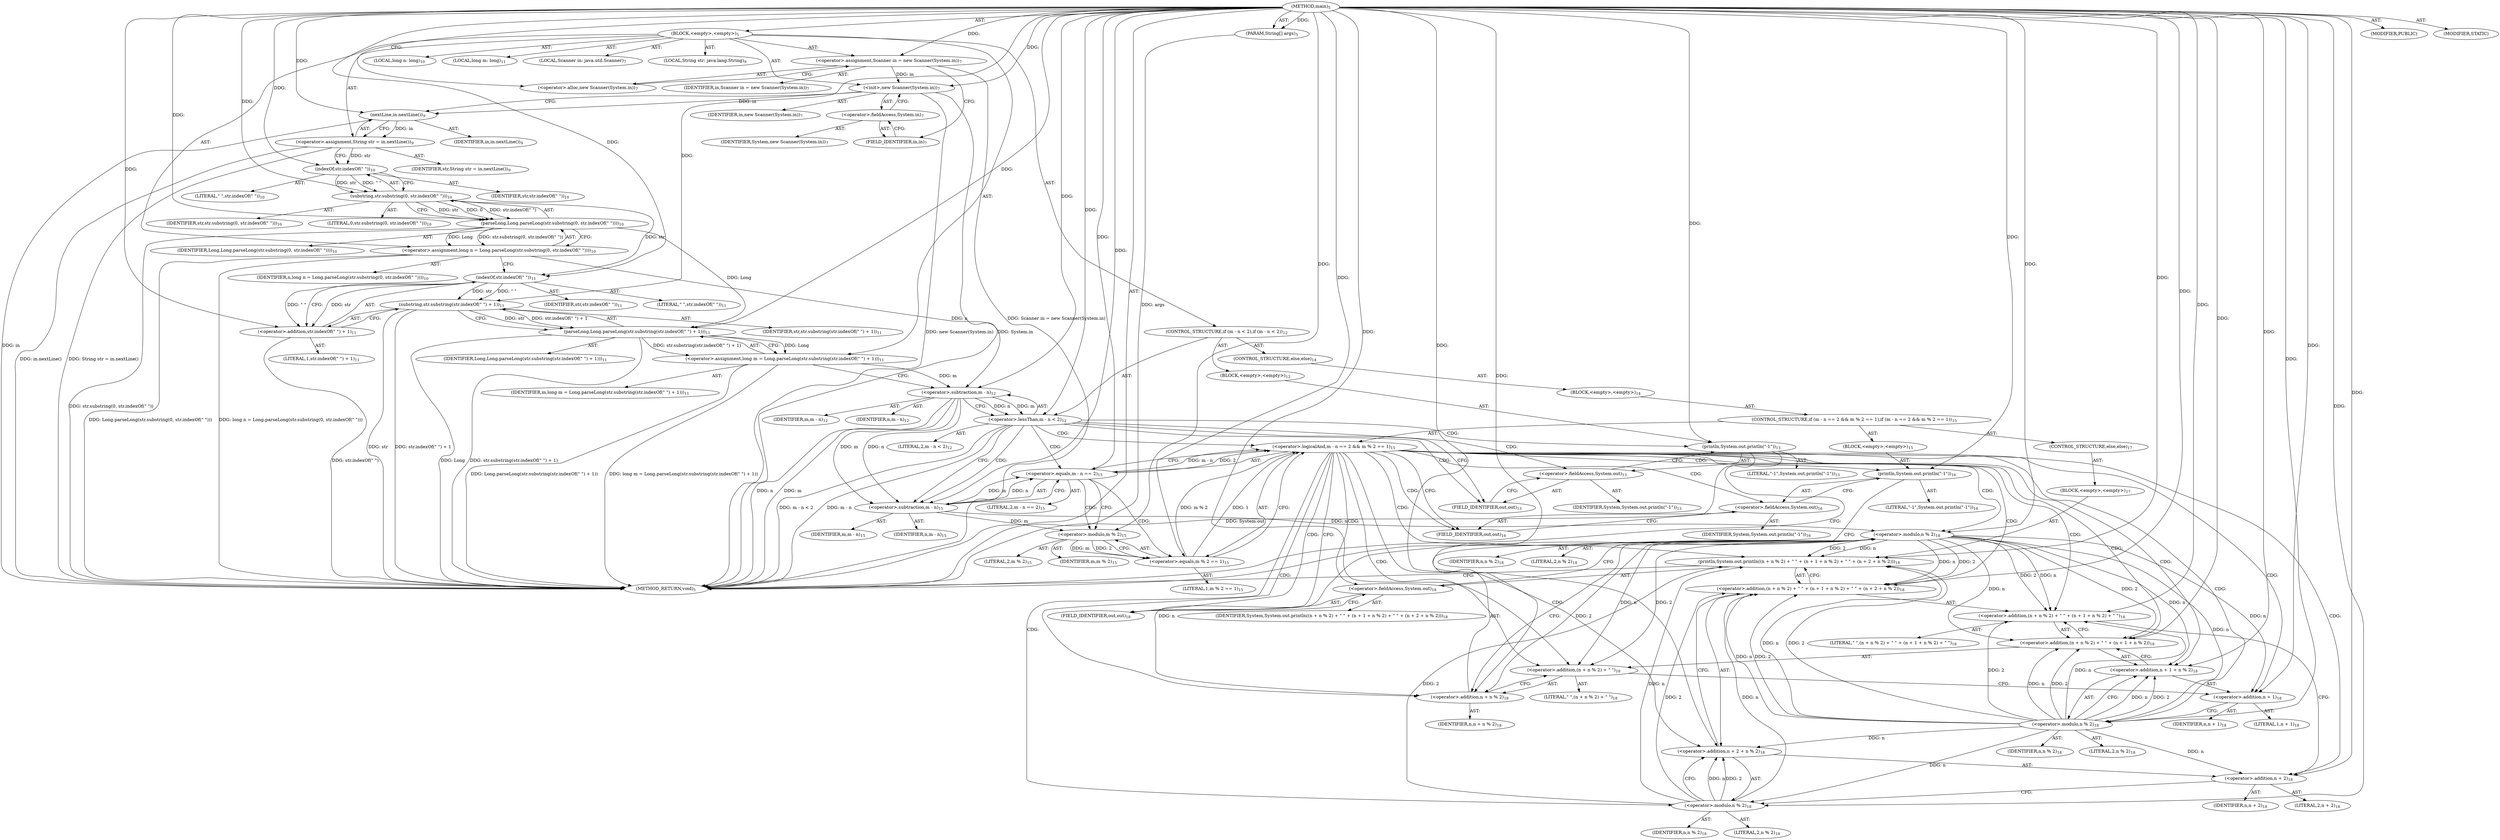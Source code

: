 digraph "main" {  
"19" [label = <(METHOD,main)<SUB>5</SUB>> ]
"20" [label = <(PARAM,String[] args)<SUB>5</SUB>> ]
"21" [label = <(BLOCK,&lt;empty&gt;,&lt;empty&gt;)<SUB>5</SUB>> ]
"4" [label = <(LOCAL,Scanner in: java.util.Scanner)<SUB>7</SUB>> ]
"22" [label = <(&lt;operator&gt;.assignment,Scanner in = new Scanner(System.in))<SUB>7</SUB>> ]
"23" [label = <(IDENTIFIER,in,Scanner in = new Scanner(System.in))<SUB>7</SUB>> ]
"24" [label = <(&lt;operator&gt;.alloc,new Scanner(System.in))<SUB>7</SUB>> ]
"25" [label = <(&lt;init&gt;,new Scanner(System.in))<SUB>7</SUB>> ]
"3" [label = <(IDENTIFIER,in,new Scanner(System.in))<SUB>7</SUB>> ]
"26" [label = <(&lt;operator&gt;.fieldAccess,System.in)<SUB>7</SUB>> ]
"27" [label = <(IDENTIFIER,System,new Scanner(System.in))<SUB>7</SUB>> ]
"28" [label = <(FIELD_IDENTIFIER,in,in)<SUB>7</SUB>> ]
"29" [label = <(LOCAL,String str: java.lang.String)<SUB>9</SUB>> ]
"30" [label = <(&lt;operator&gt;.assignment,String str = in.nextLine())<SUB>9</SUB>> ]
"31" [label = <(IDENTIFIER,str,String str = in.nextLine())<SUB>9</SUB>> ]
"32" [label = <(nextLine,in.nextLine())<SUB>9</SUB>> ]
"33" [label = <(IDENTIFIER,in,in.nextLine())<SUB>9</SUB>> ]
"34" [label = <(LOCAL,long n: long)<SUB>10</SUB>> ]
"35" [label = <(&lt;operator&gt;.assignment,long n = Long.parseLong(str.substring(0, str.indexOf(&quot; &quot;))))<SUB>10</SUB>> ]
"36" [label = <(IDENTIFIER,n,long n = Long.parseLong(str.substring(0, str.indexOf(&quot; &quot;))))<SUB>10</SUB>> ]
"37" [label = <(parseLong,Long.parseLong(str.substring(0, str.indexOf(&quot; &quot;))))<SUB>10</SUB>> ]
"38" [label = <(IDENTIFIER,Long,Long.parseLong(str.substring(0, str.indexOf(&quot; &quot;))))<SUB>10</SUB>> ]
"39" [label = <(substring,str.substring(0, str.indexOf(&quot; &quot;)))<SUB>10</SUB>> ]
"40" [label = <(IDENTIFIER,str,str.substring(0, str.indexOf(&quot; &quot;)))<SUB>10</SUB>> ]
"41" [label = <(LITERAL,0,str.substring(0, str.indexOf(&quot; &quot;)))<SUB>10</SUB>> ]
"42" [label = <(indexOf,str.indexOf(&quot; &quot;))<SUB>10</SUB>> ]
"43" [label = <(IDENTIFIER,str,str.indexOf(&quot; &quot;))<SUB>10</SUB>> ]
"44" [label = <(LITERAL,&quot; &quot;,str.indexOf(&quot; &quot;))<SUB>10</SUB>> ]
"45" [label = <(LOCAL,long m: long)<SUB>11</SUB>> ]
"46" [label = <(&lt;operator&gt;.assignment,long m = Long.parseLong(str.substring(str.indexOf(&quot; &quot;) + 1)))<SUB>11</SUB>> ]
"47" [label = <(IDENTIFIER,m,long m = Long.parseLong(str.substring(str.indexOf(&quot; &quot;) + 1)))<SUB>11</SUB>> ]
"48" [label = <(parseLong,Long.parseLong(str.substring(str.indexOf(&quot; &quot;) + 1)))<SUB>11</SUB>> ]
"49" [label = <(IDENTIFIER,Long,Long.parseLong(str.substring(str.indexOf(&quot; &quot;) + 1)))<SUB>11</SUB>> ]
"50" [label = <(substring,str.substring(str.indexOf(&quot; &quot;) + 1))<SUB>11</SUB>> ]
"51" [label = <(IDENTIFIER,str,str.substring(str.indexOf(&quot; &quot;) + 1))<SUB>11</SUB>> ]
"52" [label = <(&lt;operator&gt;.addition,str.indexOf(&quot; &quot;) + 1)<SUB>11</SUB>> ]
"53" [label = <(indexOf,str.indexOf(&quot; &quot;))<SUB>11</SUB>> ]
"54" [label = <(IDENTIFIER,str,str.indexOf(&quot; &quot;))<SUB>11</SUB>> ]
"55" [label = <(LITERAL,&quot; &quot;,str.indexOf(&quot; &quot;))<SUB>11</SUB>> ]
"56" [label = <(LITERAL,1,str.indexOf(&quot; &quot;) + 1)<SUB>11</SUB>> ]
"57" [label = <(CONTROL_STRUCTURE,if (m - n &lt; 2),if (m - n &lt; 2))<SUB>12</SUB>> ]
"58" [label = <(&lt;operator&gt;.lessThan,m - n &lt; 2)<SUB>12</SUB>> ]
"59" [label = <(&lt;operator&gt;.subtraction,m - n)<SUB>12</SUB>> ]
"60" [label = <(IDENTIFIER,m,m - n)<SUB>12</SUB>> ]
"61" [label = <(IDENTIFIER,n,m - n)<SUB>12</SUB>> ]
"62" [label = <(LITERAL,2,m - n &lt; 2)<SUB>12</SUB>> ]
"63" [label = <(BLOCK,&lt;empty&gt;,&lt;empty&gt;)<SUB>12</SUB>> ]
"64" [label = <(println,System.out.println(&quot;-1&quot;))<SUB>13</SUB>> ]
"65" [label = <(&lt;operator&gt;.fieldAccess,System.out)<SUB>13</SUB>> ]
"66" [label = <(IDENTIFIER,System,System.out.println(&quot;-1&quot;))<SUB>13</SUB>> ]
"67" [label = <(FIELD_IDENTIFIER,out,out)<SUB>13</SUB>> ]
"68" [label = <(LITERAL,&quot;-1&quot;,System.out.println(&quot;-1&quot;))<SUB>13</SUB>> ]
"69" [label = <(CONTROL_STRUCTURE,else,else)<SUB>14</SUB>> ]
"70" [label = <(BLOCK,&lt;empty&gt;,&lt;empty&gt;)<SUB>14</SUB>> ]
"71" [label = <(CONTROL_STRUCTURE,if (m - n == 2 &amp;&amp; m % 2 == 1),if (m - n == 2 &amp;&amp; m % 2 == 1))<SUB>15</SUB>> ]
"72" [label = <(&lt;operator&gt;.logicalAnd,m - n == 2 &amp;&amp; m % 2 == 1)<SUB>15</SUB>> ]
"73" [label = <(&lt;operator&gt;.equals,m - n == 2)<SUB>15</SUB>> ]
"74" [label = <(&lt;operator&gt;.subtraction,m - n)<SUB>15</SUB>> ]
"75" [label = <(IDENTIFIER,m,m - n)<SUB>15</SUB>> ]
"76" [label = <(IDENTIFIER,n,m - n)<SUB>15</SUB>> ]
"77" [label = <(LITERAL,2,m - n == 2)<SUB>15</SUB>> ]
"78" [label = <(&lt;operator&gt;.equals,m % 2 == 1)<SUB>15</SUB>> ]
"79" [label = <(&lt;operator&gt;.modulo,m % 2)<SUB>15</SUB>> ]
"80" [label = <(IDENTIFIER,m,m % 2)<SUB>15</SUB>> ]
"81" [label = <(LITERAL,2,m % 2)<SUB>15</SUB>> ]
"82" [label = <(LITERAL,1,m % 2 == 1)<SUB>15</SUB>> ]
"83" [label = <(BLOCK,&lt;empty&gt;,&lt;empty&gt;)<SUB>15</SUB>> ]
"84" [label = <(println,System.out.println(&quot;-1&quot;))<SUB>16</SUB>> ]
"85" [label = <(&lt;operator&gt;.fieldAccess,System.out)<SUB>16</SUB>> ]
"86" [label = <(IDENTIFIER,System,System.out.println(&quot;-1&quot;))<SUB>16</SUB>> ]
"87" [label = <(FIELD_IDENTIFIER,out,out)<SUB>16</SUB>> ]
"88" [label = <(LITERAL,&quot;-1&quot;,System.out.println(&quot;-1&quot;))<SUB>16</SUB>> ]
"89" [label = <(CONTROL_STRUCTURE,else,else)<SUB>17</SUB>> ]
"90" [label = <(BLOCK,&lt;empty&gt;,&lt;empty&gt;)<SUB>17</SUB>> ]
"91" [label = <(println,System.out.println((n + n % 2) + &quot; &quot; + (n + 1 + n % 2) + &quot; &quot; + (n + 2 + n % 2)))<SUB>18</SUB>> ]
"92" [label = <(&lt;operator&gt;.fieldAccess,System.out)<SUB>18</SUB>> ]
"93" [label = <(IDENTIFIER,System,System.out.println((n + n % 2) + &quot; &quot; + (n + 1 + n % 2) + &quot; &quot; + (n + 2 + n % 2)))<SUB>18</SUB>> ]
"94" [label = <(FIELD_IDENTIFIER,out,out)<SUB>18</SUB>> ]
"95" [label = <(&lt;operator&gt;.addition,(n + n % 2) + &quot; &quot; + (n + 1 + n % 2) + &quot; &quot; + (n + 2 + n % 2))<SUB>18</SUB>> ]
"96" [label = <(&lt;operator&gt;.addition,(n + n % 2) + &quot; &quot; + (n + 1 + n % 2) + &quot; &quot;)<SUB>18</SUB>> ]
"97" [label = <(&lt;operator&gt;.addition,(n + n % 2) + &quot; &quot; + (n + 1 + n % 2))<SUB>18</SUB>> ]
"98" [label = <(&lt;operator&gt;.addition,(n + n % 2) + &quot; &quot;)<SUB>18</SUB>> ]
"99" [label = <(&lt;operator&gt;.addition,n + n % 2)<SUB>18</SUB>> ]
"100" [label = <(IDENTIFIER,n,n + n % 2)<SUB>18</SUB>> ]
"101" [label = <(&lt;operator&gt;.modulo,n % 2)<SUB>18</SUB>> ]
"102" [label = <(IDENTIFIER,n,n % 2)<SUB>18</SUB>> ]
"103" [label = <(LITERAL,2,n % 2)<SUB>18</SUB>> ]
"104" [label = <(LITERAL,&quot; &quot;,(n + n % 2) + &quot; &quot;)<SUB>18</SUB>> ]
"105" [label = <(&lt;operator&gt;.addition,n + 1 + n % 2)<SUB>18</SUB>> ]
"106" [label = <(&lt;operator&gt;.addition,n + 1)<SUB>18</SUB>> ]
"107" [label = <(IDENTIFIER,n,n + 1)<SUB>18</SUB>> ]
"108" [label = <(LITERAL,1,n + 1)<SUB>18</SUB>> ]
"109" [label = <(&lt;operator&gt;.modulo,n % 2)<SUB>18</SUB>> ]
"110" [label = <(IDENTIFIER,n,n % 2)<SUB>18</SUB>> ]
"111" [label = <(LITERAL,2,n % 2)<SUB>18</SUB>> ]
"112" [label = <(LITERAL,&quot; &quot;,(n + n % 2) + &quot; &quot; + (n + 1 + n % 2) + &quot; &quot;)<SUB>18</SUB>> ]
"113" [label = <(&lt;operator&gt;.addition,n + 2 + n % 2)<SUB>18</SUB>> ]
"114" [label = <(&lt;operator&gt;.addition,n + 2)<SUB>18</SUB>> ]
"115" [label = <(IDENTIFIER,n,n + 2)<SUB>18</SUB>> ]
"116" [label = <(LITERAL,2,n + 2)<SUB>18</SUB>> ]
"117" [label = <(&lt;operator&gt;.modulo,n % 2)<SUB>18</SUB>> ]
"118" [label = <(IDENTIFIER,n,n % 2)<SUB>18</SUB>> ]
"119" [label = <(LITERAL,2,n % 2)<SUB>18</SUB>> ]
"120" [label = <(MODIFIER,PUBLIC)> ]
"121" [label = <(MODIFIER,STATIC)> ]
"122" [label = <(METHOD_RETURN,void)<SUB>5</SUB>> ]
  "19" -> "20"  [ label = "AST: "] 
  "19" -> "21"  [ label = "AST: "] 
  "19" -> "120"  [ label = "AST: "] 
  "19" -> "121"  [ label = "AST: "] 
  "19" -> "122"  [ label = "AST: "] 
  "21" -> "4"  [ label = "AST: "] 
  "21" -> "22"  [ label = "AST: "] 
  "21" -> "25"  [ label = "AST: "] 
  "21" -> "29"  [ label = "AST: "] 
  "21" -> "30"  [ label = "AST: "] 
  "21" -> "34"  [ label = "AST: "] 
  "21" -> "35"  [ label = "AST: "] 
  "21" -> "45"  [ label = "AST: "] 
  "21" -> "46"  [ label = "AST: "] 
  "21" -> "57"  [ label = "AST: "] 
  "22" -> "23"  [ label = "AST: "] 
  "22" -> "24"  [ label = "AST: "] 
  "25" -> "3"  [ label = "AST: "] 
  "25" -> "26"  [ label = "AST: "] 
  "26" -> "27"  [ label = "AST: "] 
  "26" -> "28"  [ label = "AST: "] 
  "30" -> "31"  [ label = "AST: "] 
  "30" -> "32"  [ label = "AST: "] 
  "32" -> "33"  [ label = "AST: "] 
  "35" -> "36"  [ label = "AST: "] 
  "35" -> "37"  [ label = "AST: "] 
  "37" -> "38"  [ label = "AST: "] 
  "37" -> "39"  [ label = "AST: "] 
  "39" -> "40"  [ label = "AST: "] 
  "39" -> "41"  [ label = "AST: "] 
  "39" -> "42"  [ label = "AST: "] 
  "42" -> "43"  [ label = "AST: "] 
  "42" -> "44"  [ label = "AST: "] 
  "46" -> "47"  [ label = "AST: "] 
  "46" -> "48"  [ label = "AST: "] 
  "48" -> "49"  [ label = "AST: "] 
  "48" -> "50"  [ label = "AST: "] 
  "50" -> "51"  [ label = "AST: "] 
  "50" -> "52"  [ label = "AST: "] 
  "52" -> "53"  [ label = "AST: "] 
  "52" -> "56"  [ label = "AST: "] 
  "53" -> "54"  [ label = "AST: "] 
  "53" -> "55"  [ label = "AST: "] 
  "57" -> "58"  [ label = "AST: "] 
  "57" -> "63"  [ label = "AST: "] 
  "57" -> "69"  [ label = "AST: "] 
  "58" -> "59"  [ label = "AST: "] 
  "58" -> "62"  [ label = "AST: "] 
  "59" -> "60"  [ label = "AST: "] 
  "59" -> "61"  [ label = "AST: "] 
  "63" -> "64"  [ label = "AST: "] 
  "64" -> "65"  [ label = "AST: "] 
  "64" -> "68"  [ label = "AST: "] 
  "65" -> "66"  [ label = "AST: "] 
  "65" -> "67"  [ label = "AST: "] 
  "69" -> "70"  [ label = "AST: "] 
  "70" -> "71"  [ label = "AST: "] 
  "71" -> "72"  [ label = "AST: "] 
  "71" -> "83"  [ label = "AST: "] 
  "71" -> "89"  [ label = "AST: "] 
  "72" -> "73"  [ label = "AST: "] 
  "72" -> "78"  [ label = "AST: "] 
  "73" -> "74"  [ label = "AST: "] 
  "73" -> "77"  [ label = "AST: "] 
  "74" -> "75"  [ label = "AST: "] 
  "74" -> "76"  [ label = "AST: "] 
  "78" -> "79"  [ label = "AST: "] 
  "78" -> "82"  [ label = "AST: "] 
  "79" -> "80"  [ label = "AST: "] 
  "79" -> "81"  [ label = "AST: "] 
  "83" -> "84"  [ label = "AST: "] 
  "84" -> "85"  [ label = "AST: "] 
  "84" -> "88"  [ label = "AST: "] 
  "85" -> "86"  [ label = "AST: "] 
  "85" -> "87"  [ label = "AST: "] 
  "89" -> "90"  [ label = "AST: "] 
  "90" -> "91"  [ label = "AST: "] 
  "91" -> "92"  [ label = "AST: "] 
  "91" -> "95"  [ label = "AST: "] 
  "92" -> "93"  [ label = "AST: "] 
  "92" -> "94"  [ label = "AST: "] 
  "95" -> "96"  [ label = "AST: "] 
  "95" -> "113"  [ label = "AST: "] 
  "96" -> "97"  [ label = "AST: "] 
  "96" -> "112"  [ label = "AST: "] 
  "97" -> "98"  [ label = "AST: "] 
  "97" -> "105"  [ label = "AST: "] 
  "98" -> "99"  [ label = "AST: "] 
  "98" -> "104"  [ label = "AST: "] 
  "99" -> "100"  [ label = "AST: "] 
  "99" -> "101"  [ label = "AST: "] 
  "101" -> "102"  [ label = "AST: "] 
  "101" -> "103"  [ label = "AST: "] 
  "105" -> "106"  [ label = "AST: "] 
  "105" -> "109"  [ label = "AST: "] 
  "106" -> "107"  [ label = "AST: "] 
  "106" -> "108"  [ label = "AST: "] 
  "109" -> "110"  [ label = "AST: "] 
  "109" -> "111"  [ label = "AST: "] 
  "113" -> "114"  [ label = "AST: "] 
  "113" -> "117"  [ label = "AST: "] 
  "114" -> "115"  [ label = "AST: "] 
  "114" -> "116"  [ label = "AST: "] 
  "117" -> "118"  [ label = "AST: "] 
  "117" -> "119"  [ label = "AST: "] 
  "22" -> "28"  [ label = "CFG: "] 
  "25" -> "32"  [ label = "CFG: "] 
  "30" -> "42"  [ label = "CFG: "] 
  "35" -> "53"  [ label = "CFG: "] 
  "46" -> "59"  [ label = "CFG: "] 
  "24" -> "22"  [ label = "CFG: "] 
  "26" -> "25"  [ label = "CFG: "] 
  "32" -> "30"  [ label = "CFG: "] 
  "37" -> "35"  [ label = "CFG: "] 
  "48" -> "46"  [ label = "CFG: "] 
  "58" -> "67"  [ label = "CFG: "] 
  "58" -> "74"  [ label = "CFG: "] 
  "28" -> "26"  [ label = "CFG: "] 
  "39" -> "37"  [ label = "CFG: "] 
  "50" -> "48"  [ label = "CFG: "] 
  "59" -> "58"  [ label = "CFG: "] 
  "64" -> "122"  [ label = "CFG: "] 
  "42" -> "39"  [ label = "CFG: "] 
  "52" -> "50"  [ label = "CFG: "] 
  "65" -> "64"  [ label = "CFG: "] 
  "53" -> "52"  [ label = "CFG: "] 
  "67" -> "65"  [ label = "CFG: "] 
  "72" -> "87"  [ label = "CFG: "] 
  "72" -> "94"  [ label = "CFG: "] 
  "73" -> "72"  [ label = "CFG: "] 
  "73" -> "79"  [ label = "CFG: "] 
  "78" -> "72"  [ label = "CFG: "] 
  "84" -> "122"  [ label = "CFG: "] 
  "74" -> "73"  [ label = "CFG: "] 
  "79" -> "78"  [ label = "CFG: "] 
  "85" -> "84"  [ label = "CFG: "] 
  "91" -> "122"  [ label = "CFG: "] 
  "87" -> "85"  [ label = "CFG: "] 
  "92" -> "101"  [ label = "CFG: "] 
  "95" -> "91"  [ label = "CFG: "] 
  "94" -> "92"  [ label = "CFG: "] 
  "96" -> "114"  [ label = "CFG: "] 
  "113" -> "95"  [ label = "CFG: "] 
  "97" -> "96"  [ label = "CFG: "] 
  "114" -> "117"  [ label = "CFG: "] 
  "117" -> "113"  [ label = "CFG: "] 
  "98" -> "106"  [ label = "CFG: "] 
  "105" -> "97"  [ label = "CFG: "] 
  "99" -> "98"  [ label = "CFG: "] 
  "106" -> "109"  [ label = "CFG: "] 
  "109" -> "105"  [ label = "CFG: "] 
  "101" -> "99"  [ label = "CFG: "] 
  "19" -> "24"  [ label = "CFG: "] 
  "20" -> "122"  [ label = "DDG: args"] 
  "22" -> "122"  [ label = "DDG: Scanner in = new Scanner(System.in)"] 
  "25" -> "122"  [ label = "DDG: System.in"] 
  "25" -> "122"  [ label = "DDG: new Scanner(System.in)"] 
  "32" -> "122"  [ label = "DDG: in"] 
  "30" -> "122"  [ label = "DDG: in.nextLine()"] 
  "30" -> "122"  [ label = "DDG: String str = in.nextLine()"] 
  "37" -> "122"  [ label = "DDG: str.substring(0, str.indexOf(&quot; &quot;))"] 
  "35" -> "122"  [ label = "DDG: Long.parseLong(str.substring(0, str.indexOf(&quot; &quot;)))"] 
  "35" -> "122"  [ label = "DDG: long n = Long.parseLong(str.substring(0, str.indexOf(&quot; &quot;)))"] 
  "48" -> "122"  [ label = "DDG: Long"] 
  "50" -> "122"  [ label = "DDG: str"] 
  "52" -> "122"  [ label = "DDG: str.indexOf(&quot; &quot;)"] 
  "50" -> "122"  [ label = "DDG: str.indexOf(&quot; &quot;) + 1"] 
  "48" -> "122"  [ label = "DDG: str.substring(str.indexOf(&quot; &quot;) + 1)"] 
  "46" -> "122"  [ label = "DDG: Long.parseLong(str.substring(str.indexOf(&quot; &quot;) + 1))"] 
  "46" -> "122"  [ label = "DDG: long m = Long.parseLong(str.substring(str.indexOf(&quot; &quot;) + 1))"] 
  "59" -> "122"  [ label = "DDG: m"] 
  "59" -> "122"  [ label = "DDG: n"] 
  "58" -> "122"  [ label = "DDG: m - n"] 
  "58" -> "122"  [ label = "DDG: m - n &lt; 2"] 
  "64" -> "122"  [ label = "DDG: System.out"] 
  "19" -> "20"  [ label = "DDG: "] 
  "19" -> "22"  [ label = "DDG: "] 
  "32" -> "30"  [ label = "DDG: in"] 
  "37" -> "35"  [ label = "DDG: Long"] 
  "37" -> "35"  [ label = "DDG: str.substring(0, str.indexOf(&quot; &quot;))"] 
  "48" -> "46"  [ label = "DDG: Long"] 
  "48" -> "46"  [ label = "DDG: str.substring(str.indexOf(&quot; &quot;) + 1)"] 
  "22" -> "25"  [ label = "DDG: in"] 
  "19" -> "25"  [ label = "DDG: "] 
  "25" -> "32"  [ label = "DDG: in"] 
  "19" -> "32"  [ label = "DDG: "] 
  "19" -> "37"  [ label = "DDG: "] 
  "39" -> "37"  [ label = "DDG: str"] 
  "39" -> "37"  [ label = "DDG: 0"] 
  "39" -> "37"  [ label = "DDG: str.indexOf(&quot; &quot;)"] 
  "37" -> "48"  [ label = "DDG: Long"] 
  "19" -> "48"  [ label = "DDG: "] 
  "50" -> "48"  [ label = "DDG: str"] 
  "50" -> "48"  [ label = "DDG: str.indexOf(&quot; &quot;) + 1"] 
  "59" -> "58"  [ label = "DDG: m"] 
  "59" -> "58"  [ label = "DDG: n"] 
  "19" -> "58"  [ label = "DDG: "] 
  "42" -> "39"  [ label = "DDG: str"] 
  "19" -> "39"  [ label = "DDG: "] 
  "42" -> "39"  [ label = "DDG: &quot; &quot;"] 
  "53" -> "50"  [ label = "DDG: str"] 
  "19" -> "50"  [ label = "DDG: "] 
  "53" -> "50"  [ label = "DDG: &quot; &quot;"] 
  "46" -> "59"  [ label = "DDG: m"] 
  "19" -> "59"  [ label = "DDG: "] 
  "35" -> "59"  [ label = "DDG: n"] 
  "19" -> "64"  [ label = "DDG: "] 
  "30" -> "42"  [ label = "DDG: str"] 
  "19" -> "42"  [ label = "DDG: "] 
  "53" -> "52"  [ label = "DDG: str"] 
  "53" -> "52"  [ label = "DDG: &quot; &quot;"] 
  "19" -> "52"  [ label = "DDG: "] 
  "39" -> "53"  [ label = "DDG: str"] 
  "19" -> "53"  [ label = "DDG: "] 
  "73" -> "72"  [ label = "DDG: m - n"] 
  "73" -> "72"  [ label = "DDG: 2"] 
  "78" -> "72"  [ label = "DDG: m % 2"] 
  "78" -> "72"  [ label = "DDG: 1"] 
  "74" -> "73"  [ label = "DDG: m"] 
  "74" -> "73"  [ label = "DDG: n"] 
  "19" -> "73"  [ label = "DDG: "] 
  "79" -> "78"  [ label = "DDG: m"] 
  "79" -> "78"  [ label = "DDG: 2"] 
  "19" -> "78"  [ label = "DDG: "] 
  "19" -> "84"  [ label = "DDG: "] 
  "59" -> "74"  [ label = "DDG: m"] 
  "19" -> "74"  [ label = "DDG: "] 
  "59" -> "74"  [ label = "DDG: n"] 
  "74" -> "79"  [ label = "DDG: m"] 
  "19" -> "79"  [ label = "DDG: "] 
  "101" -> "91"  [ label = "DDG: n"] 
  "19" -> "91"  [ label = "DDG: "] 
  "101" -> "91"  [ label = "DDG: 2"] 
  "109" -> "91"  [ label = "DDG: n"] 
  "109" -> "91"  [ label = "DDG: 2"] 
  "117" -> "91"  [ label = "DDG: n"] 
  "117" -> "91"  [ label = "DDG: 2"] 
  "101" -> "95"  [ label = "DDG: n"] 
  "19" -> "95"  [ label = "DDG: "] 
  "101" -> "95"  [ label = "DDG: 2"] 
  "109" -> "95"  [ label = "DDG: n"] 
  "109" -> "95"  [ label = "DDG: 2"] 
  "117" -> "95"  [ label = "DDG: n"] 
  "117" -> "95"  [ label = "DDG: 2"] 
  "101" -> "96"  [ label = "DDG: n"] 
  "19" -> "96"  [ label = "DDG: "] 
  "101" -> "96"  [ label = "DDG: 2"] 
  "109" -> "96"  [ label = "DDG: n"] 
  "109" -> "96"  [ label = "DDG: 2"] 
  "109" -> "113"  [ label = "DDG: n"] 
  "19" -> "113"  [ label = "DDG: "] 
  "117" -> "113"  [ label = "DDG: n"] 
  "117" -> "113"  [ label = "DDG: 2"] 
  "101" -> "97"  [ label = "DDG: n"] 
  "19" -> "97"  [ label = "DDG: "] 
  "101" -> "97"  [ label = "DDG: 2"] 
  "109" -> "97"  [ label = "DDG: n"] 
  "109" -> "97"  [ label = "DDG: 2"] 
  "109" -> "114"  [ label = "DDG: n"] 
  "19" -> "114"  [ label = "DDG: "] 
  "19" -> "117"  [ label = "DDG: "] 
  "109" -> "117"  [ label = "DDG: n"] 
  "101" -> "98"  [ label = "DDG: n"] 
  "19" -> "98"  [ label = "DDG: "] 
  "101" -> "98"  [ label = "DDG: 2"] 
  "19" -> "105"  [ label = "DDG: "] 
  "101" -> "105"  [ label = "DDG: n"] 
  "109" -> "105"  [ label = "DDG: n"] 
  "109" -> "105"  [ label = "DDG: 2"] 
  "101" -> "99"  [ label = "DDG: n"] 
  "19" -> "99"  [ label = "DDG: "] 
  "101" -> "99"  [ label = "DDG: 2"] 
  "19" -> "106"  [ label = "DDG: "] 
  "101" -> "106"  [ label = "DDG: n"] 
  "19" -> "109"  [ label = "DDG: "] 
  "101" -> "109"  [ label = "DDG: n"] 
  "74" -> "101"  [ label = "DDG: n"] 
  "19" -> "101"  [ label = "DDG: "] 
  "58" -> "73"  [ label = "CDG: "] 
  "58" -> "64"  [ label = "CDG: "] 
  "58" -> "72"  [ label = "CDG: "] 
  "58" -> "67"  [ label = "CDG: "] 
  "58" -> "74"  [ label = "CDG: "] 
  "58" -> "65"  [ label = "CDG: "] 
  "72" -> "94"  [ label = "CDG: "] 
  "72" -> "96"  [ label = "CDG: "] 
  "72" -> "98"  [ label = "CDG: "] 
  "72" -> "113"  [ label = "CDG: "] 
  "72" -> "99"  [ label = "CDG: "] 
  "72" -> "84"  [ label = "CDG: "] 
  "72" -> "114"  [ label = "CDG: "] 
  "72" -> "85"  [ label = "CDG: "] 
  "72" -> "95"  [ label = "CDG: "] 
  "72" -> "92"  [ label = "CDG: "] 
  "72" -> "106"  [ label = "CDG: "] 
  "72" -> "87"  [ label = "CDG: "] 
  "72" -> "97"  [ label = "CDG: "] 
  "72" -> "91"  [ label = "CDG: "] 
  "72" -> "101"  [ label = "CDG: "] 
  "72" -> "105"  [ label = "CDG: "] 
  "72" -> "117"  [ label = "CDG: "] 
  "72" -> "109"  [ label = "CDG: "] 
  "73" -> "79"  [ label = "CDG: "] 
  "73" -> "78"  [ label = "CDG: "] 
}
